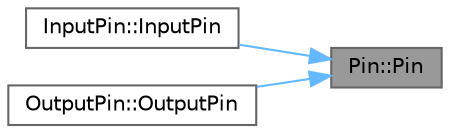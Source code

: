 digraph "Pin::Pin"
{
 // LATEX_PDF_SIZE
  bgcolor="transparent";
  edge [fontname=Helvetica,fontsize=10,labelfontname=Helvetica,labelfontsize=10];
  node [fontname=Helvetica,fontsize=10,shape=box,height=0.2,width=0.4];
  rankdir="RL";
  Node1 [id="Node000001",label="Pin::Pin",height=0.2,width=0.4,color="gray40", fillcolor="grey60", style="filled", fontcolor="black",tooltip="Constructor."];
  Node1 -> Node2 [id="edge1_Node000001_Node000002",dir="back",color="steelblue1",style="solid",tooltip=" "];
  Node2 [id="Node000002",label="InputPin::InputPin",height=0.2,width=0.4,color="grey40", fillcolor="white", style="filled",URL="$d8/dd7/class_input_pin_acf74eef6677cb410c9f6534f8ec34005.html#acf74eef6677cb410c9f6534f8ec34005",tooltip="Constructor."];
  Node1 -> Node3 [id="edge2_Node000001_Node000003",dir="back",color="steelblue1",style="solid",tooltip=" "];
  Node3 [id="Node000003",label="OutputPin::OutputPin",height=0.2,width=0.4,color="grey40", fillcolor="white", style="filled",URL="$d6/db0/class_output_pin_ad39cf32217852803ee3f1d410a93a1db.html#ad39cf32217852803ee3f1d410a93a1db",tooltip="Constructor."];
}
